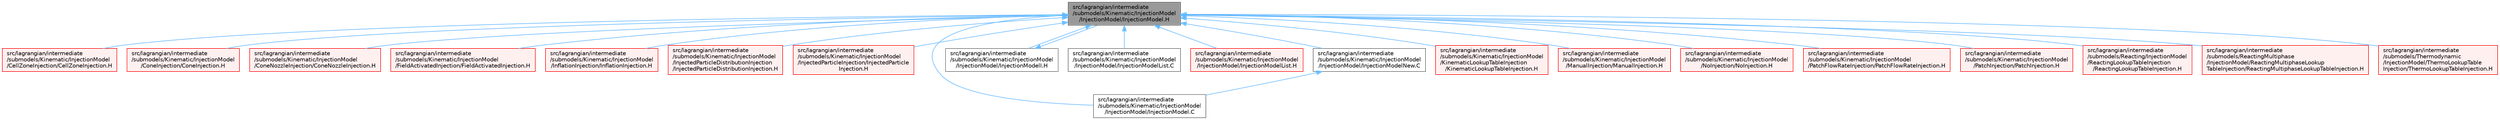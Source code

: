 digraph "src/lagrangian/intermediate/submodels/Kinematic/InjectionModel/InjectionModel/InjectionModel.H"
{
 // LATEX_PDF_SIZE
  bgcolor="transparent";
  edge [fontname=Helvetica,fontsize=10,labelfontname=Helvetica,labelfontsize=10];
  node [fontname=Helvetica,fontsize=10,shape=box,height=0.2,width=0.4];
  Node1 [id="Node000001",label="src/lagrangian/intermediate\l/submodels/Kinematic/InjectionModel\l/InjectionModel/InjectionModel.H",height=0.2,width=0.4,color="gray40", fillcolor="grey60", style="filled", fontcolor="black",tooltip=" "];
  Node1 -> Node2 [id="edge1_Node000001_Node000002",dir="back",color="steelblue1",style="solid",tooltip=" "];
  Node2 [id="Node000002",label="src/lagrangian/intermediate\l/submodels/Kinematic/InjectionModel\l/CellZoneInjection/CellZoneInjection.H",height=0.2,width=0.4,color="red", fillcolor="#FFF0F0", style="filled",URL="$CellZoneInjection_8H.html",tooltip=" "];
  Node1 -> Node16 [id="edge2_Node000001_Node000016",dir="back",color="steelblue1",style="solid",tooltip=" "];
  Node16 [id="Node000016",label="src/lagrangian/intermediate\l/submodels/Kinematic/InjectionModel\l/ConeInjection/ConeInjection.H",height=0.2,width=0.4,color="red", fillcolor="#FFF0F0", style="filled",URL="$ConeInjection_8H.html",tooltip=" "];
  Node1 -> Node18 [id="edge3_Node000001_Node000018",dir="back",color="steelblue1",style="solid",tooltip=" "];
  Node18 [id="Node000018",label="src/lagrangian/intermediate\l/submodels/Kinematic/InjectionModel\l/ConeNozzleInjection/ConeNozzleInjection.H",height=0.2,width=0.4,color="red", fillcolor="#FFF0F0", style="filled",URL="$ConeNozzleInjection_8H.html",tooltip=" "];
  Node1 -> Node20 [id="edge4_Node000001_Node000020",dir="back",color="steelblue1",style="solid",tooltip=" "];
  Node20 [id="Node000020",label="src/lagrangian/intermediate\l/submodels/Kinematic/InjectionModel\l/FieldActivatedInjection/FieldActivatedInjection.H",height=0.2,width=0.4,color="red", fillcolor="#FFF0F0", style="filled",URL="$FieldActivatedInjection_8H.html",tooltip=" "];
  Node1 -> Node22 [id="edge5_Node000001_Node000022",dir="back",color="steelblue1",style="solid",tooltip=" "];
  Node22 [id="Node000022",label="src/lagrangian/intermediate\l/submodels/Kinematic/InjectionModel\l/InflationInjection/InflationInjection.H",height=0.2,width=0.4,color="red", fillcolor="#FFF0F0", style="filled",URL="$InflationInjection_8H.html",tooltip=" "];
  Node1 -> Node24 [id="edge6_Node000001_Node000024",dir="back",color="steelblue1",style="solid",tooltip=" "];
  Node24 [id="Node000024",label="src/lagrangian/intermediate\l/submodels/Kinematic/InjectionModel\l/InjectedParticleDistributionInjection\l/InjectedParticleDistributionInjection.H",height=0.2,width=0.4,color="red", fillcolor="#FFF0F0", style="filled",URL="$InjectedParticleDistributionInjection_8H.html",tooltip=" "];
  Node1 -> Node26 [id="edge7_Node000001_Node000026",dir="back",color="steelblue1",style="solid",tooltip=" "];
  Node26 [id="Node000026",label="src/lagrangian/intermediate\l/submodels/Kinematic/InjectionModel\l/InjectedParticleInjection/InjectedParticle\lInjection.H",height=0.2,width=0.4,color="red", fillcolor="#FFF0F0", style="filled",URL="$InjectedParticleInjection_8H.html",tooltip=" "];
  Node1 -> Node28 [id="edge8_Node000001_Node000028",dir="back",color="steelblue1",style="solid",tooltip=" "];
  Node28 [id="Node000028",label="src/lagrangian/intermediate\l/submodels/Kinematic/InjectionModel\l/InjectionModel/InjectionModel.C",height=0.2,width=0.4,color="grey40", fillcolor="white", style="filled",URL="$InjectionModel_8C.html",tooltip=" "];
  Node1 -> Node29 [id="edge9_Node000001_Node000029",dir="back",color="steelblue1",style="solid",tooltip=" "];
  Node29 [id="Node000029",label="src/lagrangian/intermediate\l/submodels/Kinematic/InjectionModel\l/InjectionModel/InjectionModelI.H",height=0.2,width=0.4,color="grey40", fillcolor="white", style="filled",URL="$InjectionModelI_8H.html",tooltip=" "];
  Node29 -> Node1 [id="edge10_Node000029_Node000001",dir="back",color="steelblue1",style="solid",tooltip=" "];
  Node1 -> Node30 [id="edge11_Node000001_Node000030",dir="back",color="steelblue1",style="solid",tooltip=" "];
  Node30 [id="Node000030",label="src/lagrangian/intermediate\l/submodels/Kinematic/InjectionModel\l/InjectionModel/InjectionModelList.C",height=0.2,width=0.4,color="grey40", fillcolor="white", style="filled",URL="$InjectionModelList_8C.html",tooltip=" "];
  Node1 -> Node31 [id="edge12_Node000001_Node000031",dir="back",color="steelblue1",style="solid",tooltip=" "];
  Node31 [id="Node000031",label="src/lagrangian/intermediate\l/submodels/Kinematic/InjectionModel\l/InjectionModel/InjectionModelList.H",height=0.2,width=0.4,color="red", fillcolor="#FFF0F0", style="filled",URL="$InjectionModelList_8H.html",tooltip=" "];
  Node1 -> Node33 [id="edge13_Node000001_Node000033",dir="back",color="steelblue1",style="solid",tooltip=" "];
  Node33 [id="Node000033",label="src/lagrangian/intermediate\l/submodels/Kinematic/InjectionModel\l/InjectionModel/InjectionModelNew.C",height=0.2,width=0.4,color="grey40", fillcolor="white", style="filled",URL="$InjectionModelNew_8C.html",tooltip=" "];
  Node33 -> Node28 [id="edge14_Node000033_Node000028",dir="back",color="steelblue1",style="solid",tooltip=" "];
  Node1 -> Node34 [id="edge15_Node000001_Node000034",dir="back",color="steelblue1",style="solid",tooltip=" "];
  Node34 [id="Node000034",label="src/lagrangian/intermediate\l/submodels/Kinematic/InjectionModel\l/KinematicLookupTableInjection\l/KinematicLookupTableInjection.H",height=0.2,width=0.4,color="red", fillcolor="#FFF0F0", style="filled",URL="$KinematicLookupTableInjection_8H.html",tooltip=" "];
  Node1 -> Node36 [id="edge16_Node000001_Node000036",dir="back",color="steelblue1",style="solid",tooltip=" "];
  Node36 [id="Node000036",label="src/lagrangian/intermediate\l/submodels/Kinematic/InjectionModel\l/ManualInjection/ManualInjection.H",height=0.2,width=0.4,color="red", fillcolor="#FFF0F0", style="filled",URL="$ManualInjection_8H.html",tooltip=" "];
  Node1 -> Node38 [id="edge17_Node000001_Node000038",dir="back",color="steelblue1",style="solid",tooltip=" "];
  Node38 [id="Node000038",label="src/lagrangian/intermediate\l/submodels/Kinematic/InjectionModel\l/NoInjection/NoInjection.H",height=0.2,width=0.4,color="red", fillcolor="#FFF0F0", style="filled",URL="$NoInjection_8H.html",tooltip=" "];
  Node1 -> Node40 [id="edge18_Node000001_Node000040",dir="back",color="steelblue1",style="solid",tooltip=" "];
  Node40 [id="Node000040",label="src/lagrangian/intermediate\l/submodels/Kinematic/InjectionModel\l/PatchFlowRateInjection/PatchFlowRateInjection.H",height=0.2,width=0.4,color="red", fillcolor="#FFF0F0", style="filled",URL="$PatchFlowRateInjection_8H.html",tooltip=" "];
  Node1 -> Node42 [id="edge19_Node000001_Node000042",dir="back",color="steelblue1",style="solid",tooltip=" "];
  Node42 [id="Node000042",label="src/lagrangian/intermediate\l/submodels/Kinematic/InjectionModel\l/PatchInjection/PatchInjection.H",height=0.2,width=0.4,color="red", fillcolor="#FFF0F0", style="filled",URL="$PatchInjection_8H.html",tooltip=" "];
  Node1 -> Node44 [id="edge20_Node000001_Node000044",dir="back",color="steelblue1",style="solid",tooltip=" "];
  Node44 [id="Node000044",label="src/lagrangian/intermediate\l/submodels/Reacting/InjectionModel\l/ReactingLookupTableInjection\l/ReactingLookupTableInjection.H",height=0.2,width=0.4,color="red", fillcolor="#FFF0F0", style="filled",URL="$ReactingLookupTableInjection_8H.html",tooltip=" "];
  Node1 -> Node46 [id="edge21_Node000001_Node000046",dir="back",color="steelblue1",style="solid",tooltip=" "];
  Node46 [id="Node000046",label="src/lagrangian/intermediate\l/submodels/ReactingMultiphase\l/InjectionModel/ReactingMultiphaseLookup\lTableInjection/ReactingMultiphaseLookupTableInjection.H",height=0.2,width=0.4,color="red", fillcolor="#FFF0F0", style="filled",URL="$ReactingMultiphaseLookupTableInjection_8H.html",tooltip=" "];
  Node1 -> Node48 [id="edge22_Node000001_Node000048",dir="back",color="steelblue1",style="solid",tooltip=" "];
  Node48 [id="Node000048",label="src/lagrangian/intermediate\l/submodels/Thermodynamic\l/InjectionModel/ThermoLookupTable\lInjection/ThermoLookupTableInjection.H",height=0.2,width=0.4,color="red", fillcolor="#FFF0F0", style="filled",URL="$ThermoLookupTableInjection_8H.html",tooltip=" "];
}
